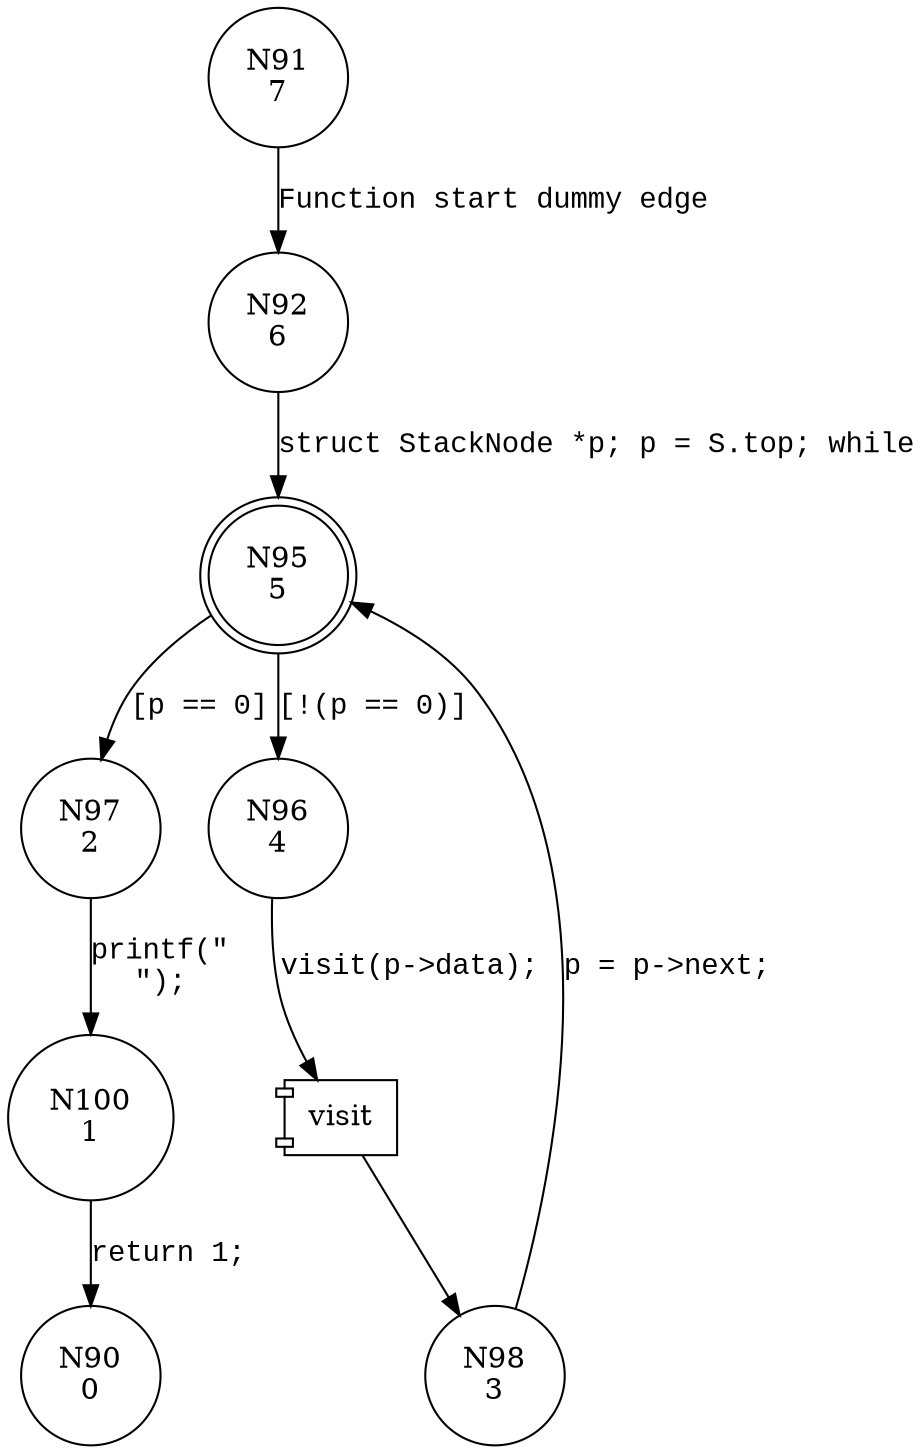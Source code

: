 digraph StackTraverse {
91 [shape="circle" label="N91\n7"]
92 [shape="circle" label="N92\n6"]
95 [shape="doublecircle" label="N95\n5"]
97 [shape="circle" label="N97\n2"]
96 [shape="circle" label="N96\n4"]
98 [shape="circle" label="N98\n3"]
100 [shape="circle" label="N100\n1"]
90 [shape="circle" label="N90\n0"]
91 -> 92 [label="Function start dummy edge" fontname="Courier New"]
95 -> 97 [label="[p == 0]" fontname="Courier New"]
95 -> 96 [label="[!(p == 0)]" fontname="Courier New"]
100002 [shape="component" label="visit"]
96 -> 100002 [label="visit(p->data);" fontname="Courier New"]
100002 -> 98 [label="" fontname="Courier New"]
97 -> 100 [label="printf(\"\n\");" fontname="Courier New"]
92 -> 95 [label="struct StackNode *p; p = S.top; while" fontname="Courier New"]
98 -> 95 [label="p = p->next; " fontname="Courier New"]
100 -> 90 [label="return 1;" fontname="Courier New"]
}